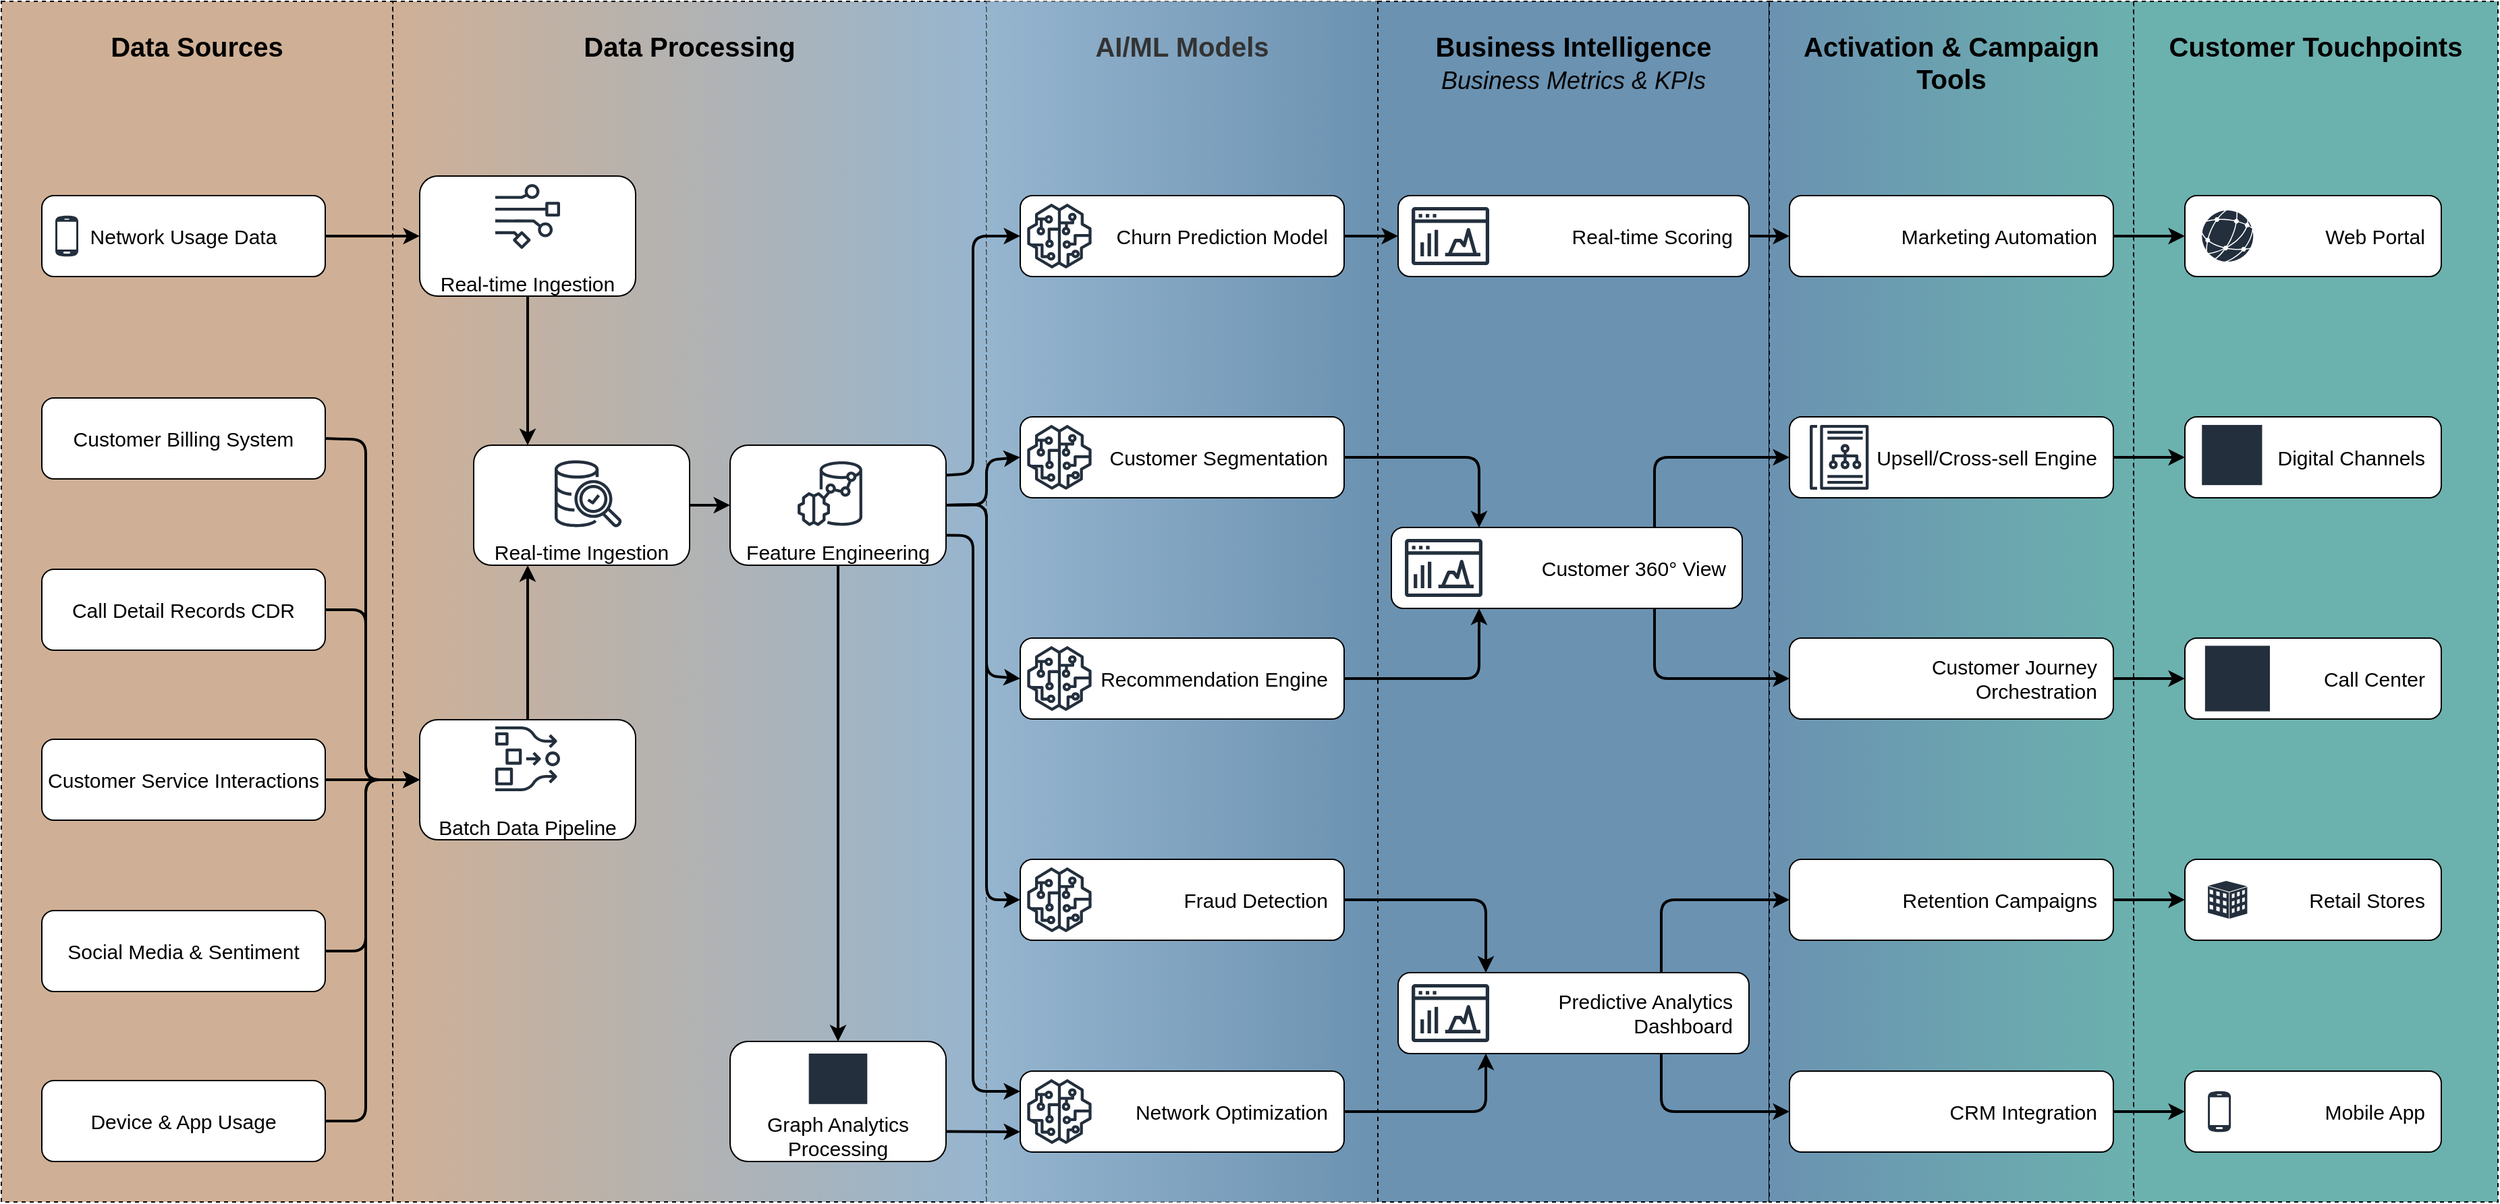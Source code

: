 <mxfile version="28.0.4">
  <diagram name="Page-1" id="V62jBnsrvGLWczg-tgVz">
    <mxGraphModel dx="1452" dy="1073" grid="1" gridSize="10" guides="1" tooltips="1" connect="1" arrows="1" fold="1" page="1" pageScale="1" pageWidth="1169" pageHeight="827" math="0" shadow="0">
      <root>
        <mxCell id="0" />
        <mxCell id="1" parent="0" />
        <mxCell id="0NFOXvujOEuCuKd0SjRA-3" value="&lt;div&gt;Customer Touchpoints&lt;/div&gt;" style="rounded=0;whiteSpace=wrap;html=1;fillColor=#6BB1AE;strokeColor=#000000;fontSize=20;fontStyle=1;verticalAlign=top;spacingTop=15;gradientColor=none;dashed=1;gradientDirection=east;" vertex="1" parent="1">
          <mxGeometry x="1620" y="40" width="270" height="890" as="geometry" />
        </mxCell>
        <mxCell id="0NFOXvujOEuCuKd0SjRA-1" value="Data Processing" style="rounded=0;whiteSpace=wrap;html=1;fillColor=#CFB096;strokeColor=default;fontSize=20;fontStyle=1;verticalAlign=top;spacingTop=15;gradientColor=#96B5CF;gradientDirection=east;dashed=1;" vertex="1" parent="1">
          <mxGeometry x="330" y="40" width="440" height="890" as="geometry" />
        </mxCell>
        <mxCell id="BIIbTsCtp7gyh1SSFa5Y-27" value="Data Sources" style="rounded=0;whiteSpace=wrap;html=1;fillColor=#CFB096;strokeColor=default;fontSize=20;fontStyle=1;verticalAlign=top;spacingTop=15;dashed=1;" parent="1" vertex="1">
          <mxGeometry x="40" y="40" width="290" height="890" as="geometry" />
        </mxCell>
        <mxCell id="BIIbTsCtp7gyh1SSFa5Y-28" value="AI/ML Models" style="rounded=0;whiteSpace=wrap;html=1;fillColor=#96B5CF;strokeColor=#666666;fontColor=#333333;fontSize=20;fontStyle=1;verticalAlign=top;spacingTop=15;gradientColor=#6B92B1;gradientDirection=east;dashed=1;flipV=0;" parent="1" vertex="1">
          <mxGeometry x="770" y="40" width="290" height="890" as="geometry" />
        </mxCell>
        <mxCell id="BIIbTsCtp7gyh1SSFa5Y-29" value="Business Intelligence&lt;div&gt;&lt;i&gt;&lt;font style=&quot;font-size: 18px; font-weight: normal;&quot;&gt;Business Metrics &amp;amp; KPIs&lt;/font&gt;&lt;/i&gt;&lt;/div&gt;" style="rounded=0;whiteSpace=wrap;html=1;fillColor=#6B92B1;strokeColor=#000000;fontSize=20;fontStyle=1;verticalAlign=top;spacingTop=15;gradientColor=none;dashed=1;" parent="1" vertex="1">
          <mxGeometry x="1060" y="40" width="290" height="890" as="geometry" />
        </mxCell>
        <mxCell id="0NFOXvujOEuCuKd0SjRA-2" value="&lt;div&gt;Activation &amp;amp; Campaign Tools&lt;/div&gt;" style="rounded=0;whiteSpace=wrap;html=1;fillColor=#6B92B1;strokeColor=#000000;fontSize=20;fontStyle=1;verticalAlign=top;spacingTop=15;gradientColor=#6BB1AE;dashed=1;gradientDirection=east;" vertex="1" parent="1">
          <mxGeometry x="1350" y="40" width="270" height="890" as="geometry" />
        </mxCell>
        <mxCell id="BIIbTsCtp7gyh1SSFa5Y-26" value="Network Usage Data" style="rounded=1;whiteSpace=wrap;html=1;fontSize=15;" parent="1" vertex="1">
          <mxGeometry x="70" y="184" width="210" height="60" as="geometry" />
        </mxCell>
        <mxCell id="BIIbTsCtp7gyh1SSFa5Y-31" value="Customer Billing System" style="rounded=1;whiteSpace=wrap;html=1;fontSize=15;" parent="1" vertex="1">
          <mxGeometry x="70" y="334" width="210" height="60" as="geometry" />
        </mxCell>
        <mxCell id="BIIbTsCtp7gyh1SSFa5Y-32" value="&lt;div&gt;Call Detail Records CDR&lt;/div&gt;" style="rounded=1;whiteSpace=wrap;html=1;fontSize=15;" parent="1" vertex="1">
          <mxGeometry x="70" y="461" width="210" height="60" as="geometry" />
        </mxCell>
        <mxCell id="BIIbTsCtp7gyh1SSFa5Y-33" value="&lt;div&gt;Customer Service Interactions&lt;/div&gt;" style="rounded=1;whiteSpace=wrap;html=1;fontSize=15;" parent="1" vertex="1">
          <mxGeometry x="70" y="587" width="210" height="60" as="geometry" />
        </mxCell>
        <mxCell id="BIIbTsCtp7gyh1SSFa5Y-34" value="&lt;div&gt;Real-time Ingestion&lt;/div&gt;" style="rounded=1;whiteSpace=wrap;html=1;fontSize=15;align=center;spacingRight=0;verticalAlign=bottom;spacing=0;" parent="1" vertex="1">
          <mxGeometry x="350" y="169.5" width="160" height="89" as="geometry" />
        </mxCell>
        <mxCell id="BIIbTsCtp7gyh1SSFa5Y-36" value="" style="endArrow=classic;html=1;rounded=1;exitX=1;exitY=0.5;exitDx=0;exitDy=0;entryX=0;entryY=0.5;entryDx=0;entryDy=0;strokeWidth=2;curved=0;" parent="1" source="BIIbTsCtp7gyh1SSFa5Y-26" target="BIIbTsCtp7gyh1SSFa5Y-34" edge="1">
          <mxGeometry width="50" height="50" relative="1" as="geometry">
            <mxPoint x="360" y="415" as="sourcePoint" />
            <mxPoint x="410" y="365" as="targetPoint" />
          </mxGeometry>
        </mxCell>
        <mxCell id="BIIbTsCtp7gyh1SSFa5Y-37" value="" style="endArrow=classic;html=1;rounded=1;exitX=1;exitY=0.5;exitDx=0;exitDy=0;entryX=0;entryY=0.5;entryDx=0;entryDy=0;strokeWidth=2;curved=0;" parent="1" source="BIIbTsCtp7gyh1SSFa5Y-31" target="0NFOXvujOEuCuKd0SjRA-6" edge="1">
          <mxGeometry width="50" height="50" relative="1" as="geometry">
            <mxPoint x="330" y="255" as="sourcePoint" />
            <mxPoint x="350" y="609" as="targetPoint" />
            <Array as="points">
              <mxPoint x="310" y="365" />
              <mxPoint x="310" y="617" />
            </Array>
          </mxGeometry>
        </mxCell>
        <mxCell id="BIIbTsCtp7gyh1SSFa5Y-38" value="" style="endArrow=classic;html=1;rounded=1;exitX=1;exitY=0.5;exitDx=0;exitDy=0;entryX=0;entryY=0.5;entryDx=0;entryDy=0;strokeWidth=2;curved=0;" parent="1" source="BIIbTsCtp7gyh1SSFa5Y-32" target="0NFOXvujOEuCuKd0SjRA-6" edge="1">
          <mxGeometry width="50" height="50" relative="1" as="geometry">
            <mxPoint x="370" y="535" as="sourcePoint" />
            <mxPoint x="350" y="609" as="targetPoint" />
            <Array as="points">
              <mxPoint x="310" y="491" />
              <mxPoint x="310" y="617" />
            </Array>
          </mxGeometry>
        </mxCell>
        <mxCell id="BIIbTsCtp7gyh1SSFa5Y-39" value="" style="endArrow=classic;html=1;rounded=1;exitX=1;exitY=0.5;exitDx=0;exitDy=0;entryX=0;entryY=0.5;entryDx=0;entryDy=0;strokeWidth=2;curved=0;" parent="1" source="BIIbTsCtp7gyh1SSFa5Y-33" target="0NFOXvujOEuCuKd0SjRA-6" edge="1">
          <mxGeometry width="50" height="50" relative="1" as="geometry">
            <mxPoint x="330" y="515" as="sourcePoint" />
            <mxPoint x="350" y="609" as="targetPoint" />
            <Array as="points" />
          </mxGeometry>
        </mxCell>
        <mxCell id="BIIbTsCtp7gyh1SSFa5Y-40" value="" style="sketch=0;outlineConnect=0;fontColor=#232F3E;gradientColor=none;fillColor=#232F3D;strokeColor=none;dashed=0;verticalLabelPosition=bottom;verticalAlign=top;align=center;html=1;fontSize=12;fontStyle=0;aspect=fixed;pointerEvents=1;shape=mxgraph.aws4.data_stream;" parent="1" vertex="1">
          <mxGeometry x="406" y="175.5" width="48" height="48" as="geometry" />
        </mxCell>
        <mxCell id="BIIbTsCtp7gyh1SSFa5Y-45" value="&lt;div&gt;Customer 360° View&lt;/div&gt;" style="rounded=1;whiteSpace=wrap;html=1;fontSize=15;align=right;spacingRight=10;" parent="1" vertex="1">
          <mxGeometry x="1070" y="430" width="260" height="60" as="geometry" />
        </mxCell>
        <mxCell id="BIIbTsCtp7gyh1SSFa5Y-48" value="&lt;div&gt;Real-time Scoring&lt;/div&gt;" style="rounded=1;whiteSpace=wrap;html=1;fontSize=15;align=right;spacingRight=10;" parent="1" vertex="1">
          <mxGeometry x="1075" y="184" width="260" height="60" as="geometry" />
        </mxCell>
        <mxCell id="BIIbTsCtp7gyh1SSFa5Y-50" value="" style="sketch=0;outlineConnect=0;fontColor=#232F3E;gradientColor=none;fillColor=#232F3D;strokeColor=none;dashed=0;verticalLabelPosition=bottom;verticalAlign=top;align=center;html=1;fontSize=12;fontStyle=0;aspect=fixed;pointerEvents=1;shape=mxgraph.aws4.opensearch_dashboards;" parent="1" vertex="1">
          <mxGeometry x="1085" y="192.25" width="57.51" height="43.5" as="geometry" />
        </mxCell>
        <mxCell id="sQWdYtzAFgsh38LU7uQC-2" value="" style="sketch=0;pointerEvents=1;shadow=0;dashed=0;html=1;strokeColor=none;fillColor=#232F3D;labelPosition=center;verticalLabelPosition=bottom;verticalAlign=top;outlineConnect=0;align=center;shape=mxgraph.office.devices.cell_phone_android_proportional;" parent="1" vertex="1">
          <mxGeometry x="80" y="198.5" width="17" height="31" as="geometry" />
        </mxCell>
        <mxCell id="0NFOXvujOEuCuKd0SjRA-4" value="&lt;div&gt;Social Media &amp;amp; Sentiment&lt;/div&gt;" style="rounded=1;whiteSpace=wrap;html=1;fontSize=15;" vertex="1" parent="1">
          <mxGeometry x="70" y="714" width="210" height="60" as="geometry" />
        </mxCell>
        <mxCell id="0NFOXvujOEuCuKd0SjRA-5" value="&lt;div&gt;Device &amp;amp; App Usage&lt;/div&gt;" style="rounded=1;whiteSpace=wrap;html=1;fontSize=15;" vertex="1" parent="1">
          <mxGeometry x="70" y="840" width="210" height="60" as="geometry" />
        </mxCell>
        <mxCell id="0NFOXvujOEuCuKd0SjRA-6" value="&lt;div&gt;Batch Data Pipeline&lt;/div&gt;" style="rounded=1;whiteSpace=wrap;html=1;fontSize=15;align=center;spacingRight=0;verticalAlign=bottom;spacing=0;" vertex="1" parent="1">
          <mxGeometry x="350" y="572.5" width="160" height="89" as="geometry" />
        </mxCell>
        <mxCell id="BIIbTsCtp7gyh1SSFa5Y-42" value="" style="sketch=0;outlineConnect=0;fontColor=#232F3E;gradientColor=none;fillColor=#232F3D;strokeColor=none;dashed=0;verticalLabelPosition=bottom;verticalAlign=top;align=center;html=1;fontSize=12;fontStyle=0;aspect=fixed;pointerEvents=1;shape=mxgraph.aws4.opensearch_ingestion;" parent="1" vertex="1">
          <mxGeometry x="406" y="577.5" width="48" height="48" as="geometry" />
        </mxCell>
        <mxCell id="0NFOXvujOEuCuKd0SjRA-8" value="&lt;div&gt;Real-time Ingestion&lt;/div&gt;" style="rounded=1;whiteSpace=wrap;html=1;fontSize=15;align=center;spacingRight=0;verticalAlign=bottom;spacing=0;" vertex="1" parent="1">
          <mxGeometry x="390" y="369" width="160" height="89" as="geometry" />
        </mxCell>
        <mxCell id="0NFOXvujOEuCuKd0SjRA-7" value="" style="sketch=0;outlineConnect=0;fontColor=#232F3E;gradientColor=none;fillColor=#232F3D;strokeColor=none;dashed=0;verticalLabelPosition=bottom;verticalAlign=top;align=center;html=1;fontSize=12;fontStyle=0;aspect=fixed;pointerEvents=1;shape=mxgraph.aws4.aws_glue_data_quality;" vertex="1" parent="1">
          <mxGeometry x="450" y="380" width="50" height="50" as="geometry" />
        </mxCell>
        <mxCell id="0NFOXvujOEuCuKd0SjRA-10" value="" style="endArrow=classic;html=1;rounded=1;exitX=0.5;exitY=1;exitDx=0;exitDy=0;entryX=0.25;entryY=0;entryDx=0;entryDy=0;strokeWidth=2;curved=0;" edge="1" parent="1" source="BIIbTsCtp7gyh1SSFa5Y-34" target="0NFOXvujOEuCuKd0SjRA-8">
          <mxGeometry width="50" height="50" relative="1" as="geometry">
            <mxPoint x="310" y="210" as="sourcePoint" />
            <mxPoint x="380" y="210" as="targetPoint" />
          </mxGeometry>
        </mxCell>
        <mxCell id="0NFOXvujOEuCuKd0SjRA-11" value="" style="endArrow=classic;html=1;rounded=1;exitX=0.5;exitY=0;exitDx=0;exitDy=0;strokeWidth=2;curved=0;entryX=0.25;entryY=1;entryDx=0;entryDy=0;" edge="1" parent="1" source="0NFOXvujOEuCuKd0SjRA-6" target="0NFOXvujOEuCuKd0SjRA-8">
          <mxGeometry width="50" height="50" relative="1" as="geometry">
            <mxPoint x="430" y="280" as="sourcePoint" />
            <mxPoint x="420" y="450" as="targetPoint" />
          </mxGeometry>
        </mxCell>
        <mxCell id="0NFOXvujOEuCuKd0SjRA-12" value="" style="endArrow=classic;html=1;rounded=1;exitX=1;exitY=0.5;exitDx=0;exitDy=0;entryX=0;entryY=0.5;entryDx=0;entryDy=0;strokeWidth=2;curved=0;" edge="1" parent="1" source="0NFOXvujOEuCuKd0SjRA-5" target="0NFOXvujOEuCuKd0SjRA-6">
          <mxGeometry width="50" height="50" relative="1" as="geometry">
            <mxPoint x="310" y="440" as="sourcePoint" />
            <mxPoint x="380" y="685" as="targetPoint" />
            <Array as="points">
              <mxPoint x="310" y="870" />
              <mxPoint x="310" y="617" />
            </Array>
          </mxGeometry>
        </mxCell>
        <mxCell id="0NFOXvujOEuCuKd0SjRA-13" value="" style="endArrow=classic;html=1;rounded=1;exitX=1;exitY=0.5;exitDx=0;exitDy=0;entryX=0;entryY=0.5;entryDx=0;entryDy=0;strokeWidth=2;curved=0;" edge="1" parent="1" source="0NFOXvujOEuCuKd0SjRA-4" target="0NFOXvujOEuCuKd0SjRA-6">
          <mxGeometry width="50" height="50" relative="1" as="geometry">
            <mxPoint x="360" y="1010" as="sourcePoint" />
            <mxPoint x="430" y="757" as="targetPoint" />
            <Array as="points">
              <mxPoint x="310" y="744" />
              <mxPoint x="310" y="617" />
            </Array>
          </mxGeometry>
        </mxCell>
        <mxCell id="0NFOXvujOEuCuKd0SjRA-14" value="&lt;div&gt;Feature Engineering&lt;/div&gt;" style="rounded=1;whiteSpace=wrap;html=1;fontSize=15;align=center;spacingRight=0;verticalAlign=bottom;spacing=0;" vertex="1" parent="1">
          <mxGeometry x="580" y="369" width="160" height="89" as="geometry" />
        </mxCell>
        <mxCell id="0NFOXvujOEuCuKd0SjRA-16" value="&lt;div&gt;Graph Analytics Processing&lt;/div&gt;" style="rounded=1;whiteSpace=wrap;html=1;fontSize=15;align=center;spacingRight=0;verticalAlign=bottom;spacing=0;" vertex="1" parent="1">
          <mxGeometry x="580" y="811" width="160" height="89" as="geometry" />
        </mxCell>
        <mxCell id="0NFOXvujOEuCuKd0SjRA-18" value="" style="sketch=0;outlineConnect=0;fontColor=#232F3E;gradientColor=none;fillColor=#232F3D;strokeColor=none;dashed=0;verticalLabelPosition=bottom;verticalAlign=top;align=center;html=1;fontSize=12;fontStyle=0;aspect=fixed;pointerEvents=1;shape=mxgraph.aws4.redshift_ml;" vertex="1" parent="1">
          <mxGeometry x="630" y="381" width="48" height="48" as="geometry" />
        </mxCell>
        <mxCell id="0NFOXvujOEuCuKd0SjRA-19" value="" style="endArrow=classic;html=1;rounded=1;exitX=1;exitY=0.5;exitDx=0;exitDy=0;entryX=0;entryY=0.5;entryDx=0;entryDy=0;strokeWidth=2;curved=0;" edge="1" parent="1" source="0NFOXvujOEuCuKd0SjRA-8" target="0NFOXvujOEuCuKd0SjRA-14">
          <mxGeometry width="50" height="50" relative="1" as="geometry">
            <mxPoint x="420" y="300" as="sourcePoint" />
            <mxPoint x="420" y="410" as="targetPoint" />
          </mxGeometry>
        </mxCell>
        <mxCell id="0NFOXvujOEuCuKd0SjRA-20" value="" style="endArrow=classic;html=1;rounded=1;exitX=0.5;exitY=1;exitDx=0;exitDy=0;entryX=0.5;entryY=0;entryDx=0;entryDy=0;strokeWidth=2;curved=0;" edge="1" parent="1" source="0NFOXvujOEuCuKd0SjRA-14" target="0NFOXvujOEuCuKd0SjRA-16">
          <mxGeometry width="50" height="50" relative="1" as="geometry">
            <mxPoint x="530" y="960" as="sourcePoint" />
            <mxPoint x="530" y="1070" as="targetPoint" />
          </mxGeometry>
        </mxCell>
        <mxCell id="0NFOXvujOEuCuKd0SjRA-21" value="" style="points=[];aspect=fixed;html=1;align=center;shadow=0;dashed=0;fillColor=#232F3D;strokeColor=none;shape=mxgraph.alibaba_cloud.gdb_graph_database;" vertex="1" parent="1">
          <mxGeometry x="638.34" y="820" width="43.32" height="37.4" as="geometry" />
        </mxCell>
        <mxCell id="0NFOXvujOEuCuKd0SjRA-22" value="&lt;div&gt;Churn Prediction Model&lt;/div&gt;" style="rounded=1;whiteSpace=wrap;html=1;fontSize=15;align=right;spacingRight=10;flipV=0;" vertex="1" parent="1">
          <mxGeometry x="795" y="184" width="240" height="60" as="geometry" />
        </mxCell>
        <mxCell id="0NFOXvujOEuCuKd0SjRA-23" value="" style="sketch=0;outlineConnect=0;fontColor=#232F3E;gradientColor=none;fillColor=#232F3D;strokeColor=none;dashed=0;verticalLabelPosition=bottom;verticalAlign=top;align=center;html=1;fontSize=12;fontStyle=0;aspect=fixed;pointerEvents=1;shape=mxgraph.aws4.sagemaker_model;flipV=0;" vertex="1" parent="1">
          <mxGeometry x="800" y="190" width="48" height="48" as="geometry" />
        </mxCell>
        <mxCell id="0NFOXvujOEuCuKd0SjRA-24" value="&lt;div&gt;Customer Segmentation&lt;/div&gt;" style="rounded=1;whiteSpace=wrap;html=1;fontSize=15;align=right;spacingRight=10;flipV=0;" vertex="1" parent="1">
          <mxGeometry x="795" y="348" width="240" height="60" as="geometry" />
        </mxCell>
        <mxCell id="0NFOXvujOEuCuKd0SjRA-25" value="" style="sketch=0;outlineConnect=0;fontColor=#232F3E;gradientColor=none;fillColor=#232F3D;strokeColor=none;dashed=0;verticalLabelPosition=bottom;verticalAlign=top;align=center;html=1;fontSize=12;fontStyle=0;aspect=fixed;pointerEvents=1;shape=mxgraph.aws4.sagemaker_model;flipV=0;" vertex="1" parent="1">
          <mxGeometry x="800" y="354" width="48" height="48" as="geometry" />
        </mxCell>
        <mxCell id="0NFOXvujOEuCuKd0SjRA-26" value="&lt;div&gt;Recommendation Engine&lt;/div&gt;" style="rounded=1;whiteSpace=wrap;html=1;fontSize=15;align=right;spacingRight=10;flipV=0;" vertex="1" parent="1">
          <mxGeometry x="795" y="512" width="240" height="60" as="geometry" />
        </mxCell>
        <mxCell id="0NFOXvujOEuCuKd0SjRA-27" value="" style="sketch=0;outlineConnect=0;fontColor=#232F3E;gradientColor=none;fillColor=#232F3D;strokeColor=none;dashed=0;verticalLabelPosition=bottom;verticalAlign=top;align=center;html=1;fontSize=12;fontStyle=0;aspect=fixed;pointerEvents=1;shape=mxgraph.aws4.sagemaker_model;flipV=0;" vertex="1" parent="1">
          <mxGeometry x="800" y="518" width="48" height="48" as="geometry" />
        </mxCell>
        <mxCell id="0NFOXvujOEuCuKd0SjRA-28" value="&lt;div&gt;Fraud Detection&lt;/div&gt;" style="rounded=1;whiteSpace=wrap;html=1;fontSize=15;align=right;spacingRight=10;flipV=0;" vertex="1" parent="1">
          <mxGeometry x="795" y="676" width="240" height="60" as="geometry" />
        </mxCell>
        <mxCell id="0NFOXvujOEuCuKd0SjRA-29" value="" style="sketch=0;outlineConnect=0;fontColor=#232F3E;gradientColor=none;fillColor=#232F3D;strokeColor=none;dashed=0;verticalLabelPosition=bottom;verticalAlign=top;align=center;html=1;fontSize=12;fontStyle=0;aspect=fixed;pointerEvents=1;shape=mxgraph.aws4.sagemaker_model;flipV=0;" vertex="1" parent="1">
          <mxGeometry x="800" y="682" width="48" height="48" as="geometry" />
        </mxCell>
        <mxCell id="0NFOXvujOEuCuKd0SjRA-30" value="&lt;div&gt;Network Optimization&lt;/div&gt;" style="rounded=1;whiteSpace=wrap;html=1;fontSize=15;align=right;spacingRight=10;flipV=0;" vertex="1" parent="1">
          <mxGeometry x="795" y="833" width="240" height="60" as="geometry" />
        </mxCell>
        <mxCell id="0NFOXvujOEuCuKd0SjRA-31" value="" style="sketch=0;outlineConnect=0;fontColor=#232F3E;gradientColor=none;fillColor=#232F3D;strokeColor=none;dashed=0;verticalLabelPosition=bottom;verticalAlign=top;align=center;html=1;fontSize=12;fontStyle=0;aspect=fixed;pointerEvents=1;shape=mxgraph.aws4.sagemaker_model;flipV=0;" vertex="1" parent="1">
          <mxGeometry x="800" y="839" width="48" height="48" as="geometry" />
        </mxCell>
        <mxCell id="0NFOXvujOEuCuKd0SjRA-32" value="" style="endArrow=classic;html=1;rounded=1;exitX=1;exitY=0.75;exitDx=0;exitDy=0;entryX=0;entryY=0.25;entryDx=0;entryDy=0;strokeWidth=2;curved=0;" edge="1" parent="1" source="0NFOXvujOEuCuKd0SjRA-14" target="0NFOXvujOEuCuKd0SjRA-30">
          <mxGeometry width="50" height="50" relative="1" as="geometry">
            <mxPoint x="660" y="510" as="sourcePoint" />
            <mxPoint x="660" y="863" as="targetPoint" />
            <Array as="points">
              <mxPoint x="760" y="436" />
              <mxPoint x="760" y="848" />
            </Array>
          </mxGeometry>
        </mxCell>
        <mxCell id="0NFOXvujOEuCuKd0SjRA-33" value="" style="endArrow=classic;html=1;rounded=1;exitX=1;exitY=0.75;exitDx=0;exitDy=0;entryX=0;entryY=0.75;entryDx=0;entryDy=0;strokeWidth=2;curved=0;" edge="1" parent="1" source="0NFOXvujOEuCuKd0SjRA-16" target="0NFOXvujOEuCuKd0SjRA-30">
          <mxGeometry width="50" height="50" relative="1" as="geometry">
            <mxPoint x="700" y="960" as="sourcePoint" />
            <mxPoint x="700" y="1313" as="targetPoint" />
          </mxGeometry>
        </mxCell>
        <mxCell id="0NFOXvujOEuCuKd0SjRA-34" value="" style="endArrow=classic;html=1;rounded=1;exitX=1;exitY=0.5;exitDx=0;exitDy=0;entryX=0;entryY=0.5;entryDx=0;entryDy=0;strokeWidth=2;curved=0;" edge="1" parent="1" source="0NFOXvujOEuCuKd0SjRA-14" target="0NFOXvujOEuCuKd0SjRA-28">
          <mxGeometry width="50" height="50" relative="1" as="geometry">
            <mxPoint x="750" y="450" as="sourcePoint" />
            <mxPoint x="805" y="862" as="targetPoint" />
            <Array as="points">
              <mxPoint x="770" y="413" />
              <mxPoint x="770" y="706" />
            </Array>
          </mxGeometry>
        </mxCell>
        <mxCell id="0NFOXvujOEuCuKd0SjRA-35" value="" style="endArrow=classic;html=1;rounded=1;exitX=1;exitY=0.5;exitDx=0;exitDy=0;entryX=0;entryY=0.5;entryDx=0;entryDy=0;strokeWidth=2;curved=0;" edge="1" parent="1" source="0NFOXvujOEuCuKd0SjRA-14" target="0NFOXvujOEuCuKd0SjRA-26">
          <mxGeometry width="50" height="50" relative="1" as="geometry">
            <mxPoint x="770" y="530" as="sourcePoint" />
            <mxPoint x="825" y="823" as="targetPoint" />
            <Array as="points">
              <mxPoint x="770" y="413" />
              <mxPoint x="770" y="540" />
            </Array>
          </mxGeometry>
        </mxCell>
        <mxCell id="0NFOXvujOEuCuKd0SjRA-36" value="" style="endArrow=classic;html=1;rounded=1;exitX=1;exitY=0.5;exitDx=0;exitDy=0;entryX=0;entryY=0.5;entryDx=0;entryDy=0;strokeWidth=2;curved=0;" edge="1" parent="1" source="0NFOXvujOEuCuKd0SjRA-14" target="0NFOXvujOEuCuKd0SjRA-24">
          <mxGeometry width="50" height="50" relative="1" as="geometry">
            <mxPoint x="750" y="410" as="sourcePoint" />
            <mxPoint x="805" y="539" as="targetPoint" />
            <Array as="points">
              <mxPoint x="770" y="413" />
              <mxPoint x="770" y="380" />
            </Array>
          </mxGeometry>
        </mxCell>
        <mxCell id="0NFOXvujOEuCuKd0SjRA-37" value="" style="endArrow=classic;html=1;rounded=1;exitX=1;exitY=0.25;exitDx=0;exitDy=0;entryX=0;entryY=0.5;entryDx=0;entryDy=0;strokeWidth=2;curved=0;" edge="1" parent="1" source="0NFOXvujOEuCuKd0SjRA-14" target="0NFOXvujOEuCuKd0SjRA-22">
          <mxGeometry width="50" height="50" relative="1" as="geometry">
            <mxPoint x="780" y="415" as="sourcePoint" />
            <mxPoint x="835" y="380" as="targetPoint" />
            <Array as="points">
              <mxPoint x="760" y="390" />
              <mxPoint x="760" y="214" />
            </Array>
          </mxGeometry>
        </mxCell>
        <mxCell id="0NFOXvujOEuCuKd0SjRA-39" value="&lt;div&gt;Predictive Analytics&lt;/div&gt;&lt;div&gt;Dashboard&lt;/div&gt;" style="rounded=1;whiteSpace=wrap;html=1;fontSize=15;align=right;spacingRight=10;" vertex="1" parent="1">
          <mxGeometry x="1075" y="760" width="260" height="60" as="geometry" />
        </mxCell>
        <mxCell id="0NFOXvujOEuCuKd0SjRA-41" value="" style="sketch=0;outlineConnect=0;fontColor=#232F3E;gradientColor=none;fillColor=#232F3D;strokeColor=none;dashed=0;verticalLabelPosition=bottom;verticalAlign=top;align=center;html=1;fontSize=12;fontStyle=0;aspect=fixed;pointerEvents=1;shape=mxgraph.aws4.opensearch_dashboards;" vertex="1" parent="1">
          <mxGeometry x="1080" y="438.25" width="57.51" height="43.5" as="geometry" />
        </mxCell>
        <mxCell id="0NFOXvujOEuCuKd0SjRA-42" value="" style="sketch=0;outlineConnect=0;fontColor=#232F3E;gradientColor=none;fillColor=#232F3D;strokeColor=none;dashed=0;verticalLabelPosition=bottom;verticalAlign=top;align=center;html=1;fontSize=12;fontStyle=0;aspect=fixed;pointerEvents=1;shape=mxgraph.aws4.opensearch_dashboards;" vertex="1" parent="1">
          <mxGeometry x="1085" y="768.25" width="57.51" height="43.5" as="geometry" />
        </mxCell>
        <mxCell id="0NFOXvujOEuCuKd0SjRA-44" value="" style="endArrow=classic;html=1;rounded=1;exitX=1;exitY=0.5;exitDx=0;exitDy=0;entryX=0;entryY=0.5;entryDx=0;entryDy=0;strokeWidth=2;curved=0;" edge="1" parent="1" source="0NFOXvujOEuCuKd0SjRA-22" target="BIIbTsCtp7gyh1SSFa5Y-48">
          <mxGeometry width="50" height="50" relative="1" as="geometry">
            <mxPoint x="750" y="870" as="sourcePoint" />
            <mxPoint x="805" y="870" as="targetPoint" />
          </mxGeometry>
        </mxCell>
        <mxCell id="0NFOXvujOEuCuKd0SjRA-45" value="" style="endArrow=classic;html=1;rounded=1;exitX=1;exitY=0.5;exitDx=0;exitDy=0;entryX=0.25;entryY=0;entryDx=0;entryDy=0;strokeWidth=2;curved=0;" edge="1" parent="1" source="0NFOXvujOEuCuKd0SjRA-24" target="BIIbTsCtp7gyh1SSFa5Y-45">
          <mxGeometry width="50" height="50" relative="1" as="geometry">
            <mxPoint x="1010" y="300" as="sourcePoint" />
            <mxPoint x="1050" y="300" as="targetPoint" />
            <Array as="points">
              <mxPoint x="1135" y="378" />
            </Array>
          </mxGeometry>
        </mxCell>
        <mxCell id="0NFOXvujOEuCuKd0SjRA-46" value="" style="endArrow=classic;html=1;rounded=1;exitX=1;exitY=0.5;exitDx=0;exitDy=0;entryX=0.25;entryY=1;entryDx=0;entryDy=0;strokeWidth=2;curved=0;" edge="1" parent="1" source="0NFOXvujOEuCuKd0SjRA-26" target="BIIbTsCtp7gyh1SSFa5Y-45">
          <mxGeometry width="50" height="50" relative="1" as="geometry">
            <mxPoint x="1120" y="380" as="sourcePoint" />
            <mxPoint x="1220" y="432" as="targetPoint" />
            <Array as="points">
              <mxPoint x="1135" y="542" />
            </Array>
          </mxGeometry>
        </mxCell>
        <mxCell id="0NFOXvujOEuCuKd0SjRA-47" value="" style="endArrow=classic;html=1;rounded=1;exitX=1;exitY=0.5;exitDx=0;exitDy=0;entryX=0.25;entryY=0;entryDx=0;entryDy=0;strokeWidth=2;curved=0;" edge="1" parent="1" source="0NFOXvujOEuCuKd0SjRA-28" target="0NFOXvujOEuCuKd0SjRA-39">
          <mxGeometry width="50" height="50" relative="1" as="geometry">
            <mxPoint x="1090" y="676" as="sourcePoint" />
            <mxPoint x="1190" y="728" as="targetPoint" />
            <Array as="points">
              <mxPoint x="1140" y="706" />
            </Array>
          </mxGeometry>
        </mxCell>
        <mxCell id="0NFOXvujOEuCuKd0SjRA-48" value="" style="endArrow=classic;html=1;rounded=1;exitX=1;exitY=0.5;exitDx=0;exitDy=0;entryX=0.25;entryY=1;entryDx=0;entryDy=0;strokeWidth=2;curved=0;" edge="1" parent="1" source="0NFOXvujOEuCuKd0SjRA-30" target="0NFOXvujOEuCuKd0SjRA-39">
          <mxGeometry width="50" height="50" relative="1" as="geometry">
            <mxPoint x="1042.51" y="879" as="sourcePoint" />
            <mxPoint x="1142.51" y="827" as="targetPoint" />
            <Array as="points">
              <mxPoint x="1140" y="863" />
            </Array>
          </mxGeometry>
        </mxCell>
        <mxCell id="0NFOXvujOEuCuKd0SjRA-59" value="&lt;div&gt;Marketing Automation&lt;/div&gt;" style="rounded=1;whiteSpace=wrap;html=1;fontSize=15;align=right;spacingRight=10;flipV=0;" vertex="1" parent="1">
          <mxGeometry x="1365" y="184" width="240" height="60" as="geometry" />
        </mxCell>
        <mxCell id="0NFOXvujOEuCuKd0SjRA-61" value="&lt;div&gt;Upsell/Cross-sell Engine&lt;/div&gt;" style="rounded=1;whiteSpace=wrap;html=1;fontSize=15;align=right;spacingRight=10;flipV=0;" vertex="1" parent="1">
          <mxGeometry x="1365" y="348" width="240" height="60" as="geometry" />
        </mxCell>
        <mxCell id="0NFOXvujOEuCuKd0SjRA-63" value="&lt;div&gt;Customer Journey&lt;/div&gt;&lt;div&gt;Orchestration&lt;/div&gt;" style="rounded=1;whiteSpace=wrap;html=1;fontSize=15;align=right;spacingRight=10;flipV=0;" vertex="1" parent="1">
          <mxGeometry x="1365" y="512" width="240" height="60" as="geometry" />
        </mxCell>
        <mxCell id="0NFOXvujOEuCuKd0SjRA-65" value="&lt;div&gt;Retention Campaigns&lt;/div&gt;" style="rounded=1;whiteSpace=wrap;html=1;fontSize=15;align=right;spacingRight=10;flipV=0;" vertex="1" parent="1">
          <mxGeometry x="1365" y="676" width="240" height="60" as="geometry" />
        </mxCell>
        <mxCell id="0NFOXvujOEuCuKd0SjRA-67" value="&lt;div&gt;CRM Integration&lt;/div&gt;" style="rounded=1;whiteSpace=wrap;html=1;fontSize=15;align=right;spacingRight=10;flipV=0;" vertex="1" parent="1">
          <mxGeometry x="1365" y="833" width="240" height="60" as="geometry" />
        </mxCell>
        <mxCell id="BIIbTsCtp7gyh1SSFa5Y-75" value="" style="shape=image;verticalLabelPosition=bottom;labelBackgroundColor=default;verticalAlign=top;aspect=fixed;imageAspect=0;image=https://upload.wikimedia.org/wikipedia/commons/thumb/f/f9/Salesforce.com_logo.svg/2560px-Salesforce.com_logo.svg.png;" parent="1" vertex="1">
          <mxGeometry x="1380" y="843" width="57.14" height="40" as="geometry" />
        </mxCell>
        <mxCell id="BIIbTsCtp7gyh1SSFa5Y-73" value="" style="shape=image;verticalLabelPosition=bottom;labelBackgroundColor=default;verticalAlign=top;aspect=fixed;imageAspect=0;image=https://www.ctidigital.com/hubfs/AdobeCampaign-01.png;" parent="1" vertex="1">
          <mxGeometry x="1380" y="682" width="48" height="48" as="geometry" />
        </mxCell>
        <mxCell id="0NFOXvujOEuCuKd0SjRA-69" value="" style="endArrow=classic;html=1;rounded=1;exitX=0.75;exitY=0;exitDx=0;exitDy=0;entryX=0;entryY=0.5;entryDx=0;entryDy=0;strokeWidth=2;curved=0;" edge="1" parent="1" source="0NFOXvujOEuCuKd0SjRA-39" target="0NFOXvujOEuCuKd0SjRA-65">
          <mxGeometry width="50" height="50" relative="1" as="geometry">
            <mxPoint x="1130" y="710" as="sourcePoint" />
            <mxPoint x="1235" y="764" as="targetPoint" />
            <Array as="points">
              <mxPoint x="1270" y="706" />
            </Array>
          </mxGeometry>
        </mxCell>
        <mxCell id="0NFOXvujOEuCuKd0SjRA-70" value="" style="endArrow=classic;html=1;rounded=1;exitX=0.75;exitY=1;exitDx=0;exitDy=0;entryX=0;entryY=0.5;entryDx=0;entryDy=0;strokeWidth=2;curved=0;" edge="1" parent="1" source="0NFOXvujOEuCuKd0SjRA-39" target="0NFOXvujOEuCuKd0SjRA-67">
          <mxGeometry width="50" height="50" relative="1" as="geometry">
            <mxPoint x="1310" y="754" as="sourcePoint" />
            <mxPoint x="1405" y="700" as="targetPoint" />
            <Array as="points">
              <mxPoint x="1270" y="863" />
            </Array>
          </mxGeometry>
        </mxCell>
        <mxCell id="0NFOXvujOEuCuKd0SjRA-71" value="" style="shape=image;verticalLabelPosition=bottom;labelBackgroundColor=default;verticalAlign=top;aspect=fixed;imageAspect=0;image=https://www.ctidigital.com/hubfs/AdobeCampaign-01.png;" vertex="1" parent="1">
          <mxGeometry x="1380" y="521" width="48" height="48" as="geometry" />
        </mxCell>
        <mxCell id="BIIbTsCtp7gyh1SSFa5Y-78" value="" style="sketch=0;outlineConnect=0;fontColor=#232F3E;gradientColor=none;fillColor=#232F3D;strokeColor=none;dashed=0;verticalLabelPosition=bottom;verticalAlign=top;align=center;html=1;fontSize=12;fontStyle=0;aspect=fixed;pointerEvents=1;shape=mxgraph.aws4.datazone_business_data_catalog;" parent="1" vertex="1">
          <mxGeometry x="1380" y="354" width="43.69" height="48" as="geometry" />
        </mxCell>
        <mxCell id="BIIbTsCtp7gyh1SSFa5Y-74" value="" style="shape=image;verticalLabelPosition=bottom;labelBackgroundColor=default;verticalAlign=top;aspect=fixed;imageAspect=0;image=https://images.icon-icons.com/2699/PNG/512/google_ads_logo_icon_171064.png;" parent="1" vertex="1">
          <mxGeometry x="1377.84" y="190" width="48" height="48" as="geometry" />
        </mxCell>
        <mxCell id="0NFOXvujOEuCuKd0SjRA-72" value="" style="endArrow=classic;html=1;rounded=1;exitX=0.75;exitY=0;exitDx=0;exitDy=0;entryX=0;entryY=0.5;entryDx=0;entryDy=0;strokeWidth=2;curved=0;" edge="1" parent="1" source="BIIbTsCtp7gyh1SSFa5Y-45" target="0NFOXvujOEuCuKd0SjRA-61">
          <mxGeometry width="50" height="50" relative="1" as="geometry">
            <mxPoint x="1280" y="754" as="sourcePoint" />
            <mxPoint x="1375" y="700" as="targetPoint" />
            <Array as="points">
              <mxPoint x="1265" y="378" />
            </Array>
          </mxGeometry>
        </mxCell>
        <mxCell id="0NFOXvujOEuCuKd0SjRA-73" value="" style="endArrow=classic;html=1;rounded=1;exitX=0.75;exitY=1;exitDx=0;exitDy=0;entryX=0;entryY=0.5;entryDx=0;entryDy=0;strokeWidth=2;curved=0;" edge="1" parent="1" source="BIIbTsCtp7gyh1SSFa5Y-45" target="0NFOXvujOEuCuKd0SjRA-63">
          <mxGeometry width="50" height="50" relative="1" as="geometry">
            <mxPoint x="1240" y="632" as="sourcePoint" />
            <mxPoint x="1340" y="580" as="targetPoint" />
            <Array as="points">
              <mxPoint x="1265" y="542" />
            </Array>
          </mxGeometry>
        </mxCell>
        <mxCell id="0NFOXvujOEuCuKd0SjRA-74" value="" style="endArrow=classic;html=1;rounded=1;exitX=1;exitY=0.5;exitDx=0;exitDy=0;entryX=0;entryY=0.5;entryDx=0;entryDy=0;strokeWidth=2;curved=0;" edge="1" parent="1" source="BIIbTsCtp7gyh1SSFa5Y-48" target="0NFOXvujOEuCuKd0SjRA-59">
          <mxGeometry width="50" height="50" relative="1" as="geometry">
            <mxPoint x="760" y="880" as="sourcePoint" />
            <mxPoint x="815" y="880" as="targetPoint" />
          </mxGeometry>
        </mxCell>
        <mxCell id="0NFOXvujOEuCuKd0SjRA-75" value="&lt;div&gt;Web Portal&lt;/div&gt;" style="rounded=1;whiteSpace=wrap;html=1;fontSize=15;align=right;spacingRight=10;flipV=0;" vertex="1" parent="1">
          <mxGeometry x="1658" y="184" width="190" height="60" as="geometry" />
        </mxCell>
        <mxCell id="0NFOXvujOEuCuKd0SjRA-76" value="&lt;div&gt;Digital Channels&lt;/div&gt;" style="rounded=1;whiteSpace=wrap;html=1;fontSize=15;align=right;spacingRight=10;flipV=0;" vertex="1" parent="1">
          <mxGeometry x="1658" y="348" width="190" height="60" as="geometry" />
        </mxCell>
        <mxCell id="0NFOXvujOEuCuKd0SjRA-77" value="&lt;div&gt;Call Center&lt;/div&gt;" style="rounded=1;whiteSpace=wrap;html=1;fontSize=15;align=right;spacingRight=10;flipV=0;" vertex="1" parent="1">
          <mxGeometry x="1658" y="512" width="190" height="60" as="geometry" />
        </mxCell>
        <mxCell id="0NFOXvujOEuCuKd0SjRA-78" value="&lt;div&gt;Retail Stores&lt;/div&gt;" style="rounded=1;whiteSpace=wrap;html=1;fontSize=15;align=right;spacingRight=10;flipV=0;" vertex="1" parent="1">
          <mxGeometry x="1658" y="676" width="190" height="60" as="geometry" />
        </mxCell>
        <mxCell id="0NFOXvujOEuCuKd0SjRA-79" value="&lt;div&gt;Mobile App&lt;/div&gt;" style="rounded=1;whiteSpace=wrap;html=1;fontSize=15;align=right;spacingRight=10;flipV=0;" vertex="1" parent="1">
          <mxGeometry x="1658" y="833" width="190" height="60" as="geometry" />
        </mxCell>
        <mxCell id="BIIbTsCtp7gyh1SSFa5Y-79" value="" style="points=[];aspect=fixed;html=1;align=center;shadow=0;dashed=0;fillColor=#232F3D;strokeColor=none;shape=mxgraph.alibaba_cloud.ccs_customer_service_01;" parent="1" vertex="1">
          <mxGeometry x="1672.93" y="517.7" width="48.07" height="48.6" as="geometry" />
        </mxCell>
        <mxCell id="0NFOXvujOEuCuKd0SjRA-85" value="" style="endArrow=classic;html=1;rounded=1;exitX=1;exitY=0.5;exitDx=0;exitDy=0;entryX=0;entryY=0.5;entryDx=0;entryDy=0;strokeWidth=2;curved=0;" edge="1" parent="1" source="0NFOXvujOEuCuKd0SjRA-59" target="0NFOXvujOEuCuKd0SjRA-75">
          <mxGeometry width="50" height="50" relative="1" as="geometry">
            <mxPoint x="1350" y="210" as="sourcePoint" />
            <mxPoint x="1380" y="210" as="targetPoint" />
          </mxGeometry>
        </mxCell>
        <mxCell id="0NFOXvujOEuCuKd0SjRA-86" value="" style="endArrow=classic;html=1;rounded=1;exitX=1;exitY=0.5;exitDx=0;exitDy=0;entryX=0;entryY=0.5;entryDx=0;entryDy=0;strokeWidth=2;curved=0;" edge="1" parent="1" source="0NFOXvujOEuCuKd0SjRA-61" target="0NFOXvujOEuCuKd0SjRA-76">
          <mxGeometry width="50" height="50" relative="1" as="geometry">
            <mxPoint x="1620" y="270" as="sourcePoint" />
            <mxPoint x="1649" y="270" as="targetPoint" />
          </mxGeometry>
        </mxCell>
        <mxCell id="0NFOXvujOEuCuKd0SjRA-87" value="" style="endArrow=classic;html=1;rounded=1;exitX=1;exitY=0.5;exitDx=0;exitDy=0;entryX=0;entryY=0.5;entryDx=0;entryDy=0;strokeWidth=2;curved=0;" edge="1" parent="1" source="0NFOXvujOEuCuKd0SjRA-63" target="0NFOXvujOEuCuKd0SjRA-77">
          <mxGeometry width="50" height="50" relative="1" as="geometry">
            <mxPoint x="1620" y="480" as="sourcePoint" />
            <mxPoint x="1649" y="480" as="targetPoint" />
          </mxGeometry>
        </mxCell>
        <mxCell id="0NFOXvujOEuCuKd0SjRA-88" value="" style="endArrow=classic;html=1;rounded=1;exitX=1;exitY=0.5;exitDx=0;exitDy=0;entryX=0;entryY=0.5;entryDx=0;entryDy=0;strokeWidth=2;curved=0;" edge="1" parent="1" source="0NFOXvujOEuCuKd0SjRA-65" target="0NFOXvujOEuCuKd0SjRA-78">
          <mxGeometry width="50" height="50" relative="1" as="geometry">
            <mxPoint x="1600" y="700" as="sourcePoint" />
            <mxPoint x="1629" y="700" as="targetPoint" />
          </mxGeometry>
        </mxCell>
        <mxCell id="0NFOXvujOEuCuKd0SjRA-89" value="" style="endArrow=classic;html=1;rounded=1;exitX=1;exitY=0.5;exitDx=0;exitDy=0;entryX=0;entryY=0.5;entryDx=0;entryDy=0;strokeWidth=2;curved=0;" edge="1" parent="1" source="0NFOXvujOEuCuKd0SjRA-67" target="0NFOXvujOEuCuKd0SjRA-79">
          <mxGeometry width="50" height="50" relative="1" as="geometry">
            <mxPoint x="1630" y="810" as="sourcePoint" />
            <mxPoint x="1659" y="810" as="targetPoint" />
          </mxGeometry>
        </mxCell>
        <mxCell id="0NFOXvujOEuCuKd0SjRA-91" value="" style="points=[];aspect=fixed;html=1;align=center;shadow=0;dashed=0;fillColor=#232F3D;strokeColor=none;shape=mxgraph.alibaba_cloud.imm_intelligent_media_management;" vertex="1" parent="1">
          <mxGeometry x="1670.63" y="354" width="44.6" height="44.6" as="geometry" />
        </mxCell>
        <mxCell id="0NFOXvujOEuCuKd0SjRA-94" value="" style="verticalLabelPosition=bottom;sketch=0;html=1;fillColor=#232F3D;strokeColor=none;verticalAlign=top;pointerEvents=1;align=center;shape=mxgraph.cisco_safe.iot_things_icons.icon47;" vertex="1" parent="1">
          <mxGeometry x="1670.63" y="195" width="38" height="38" as="geometry" />
        </mxCell>
        <mxCell id="0NFOXvujOEuCuKd0SjRA-95" value="" style="verticalLabelPosition=bottom;sketch=0;html=1;fillColor=#232F3D;strokeColor=none;verticalAlign=top;pointerEvents=1;align=center;shape=mxgraph.cisco_safe.iot_things_icons.icon2;" vertex="1" parent="1">
          <mxGeometry x="1675.05" y="692" width="29.17" height="28" as="geometry" />
        </mxCell>
        <mxCell id="0NFOXvujOEuCuKd0SjRA-96" value="" style="sketch=0;pointerEvents=1;shadow=0;dashed=0;html=1;strokeColor=none;fillColor=#232F3D;labelPosition=center;verticalLabelPosition=bottom;verticalAlign=top;outlineConnect=0;align=center;shape=mxgraph.office.devices.cell_phone_android_proportional;" vertex="1" parent="1">
          <mxGeometry x="1675.05" y="847.5" width="17" height="31" as="geometry" />
        </mxCell>
      </root>
    </mxGraphModel>
  </diagram>
</mxfile>
